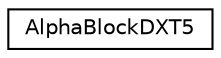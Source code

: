 digraph G
{
  edge [fontname="Helvetica",fontsize="10",labelfontname="Helvetica",labelfontsize="10"];
  node [fontname="Helvetica",fontsize="10",shape=record];
  rankdir=LR;
  Node1 [label="AlphaBlockDXT5",height=0.2,width=0.4,color="black", fillcolor="white", style="filled",URL="$d3/da2/structAlphaBlockDXT5.html",tooltip="DXT5 alpha block."];
}
